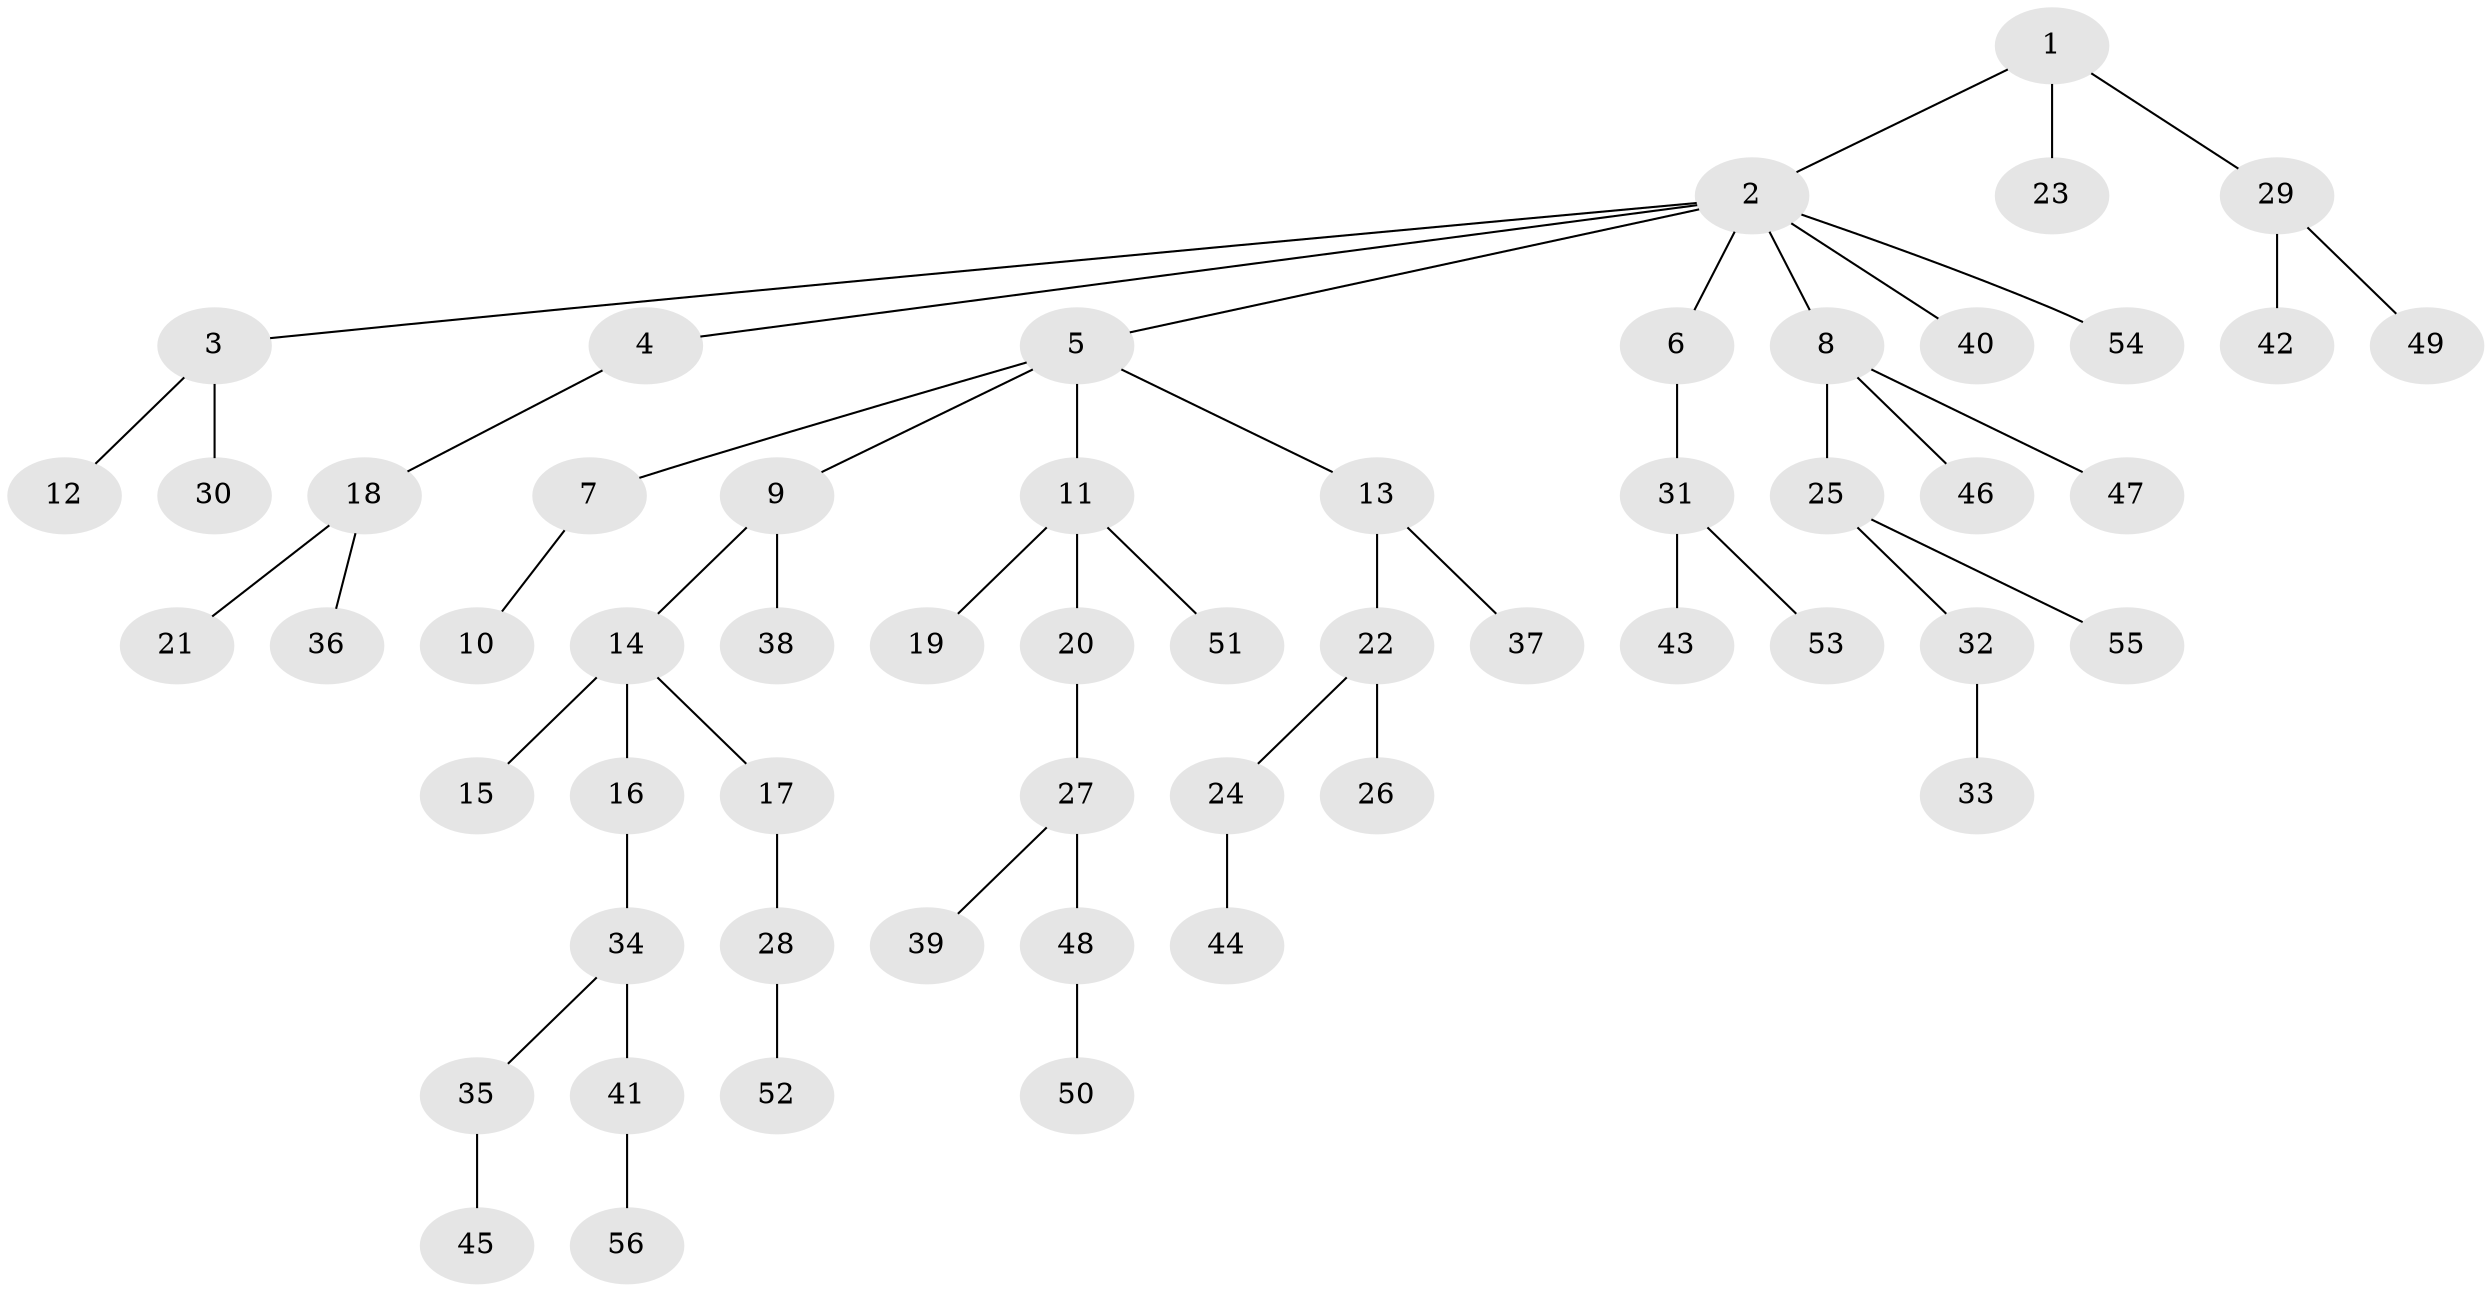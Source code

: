 // Generated by graph-tools (version 1.1) at 2025/26/03/09/25 03:26:33]
// undirected, 56 vertices, 55 edges
graph export_dot {
graph [start="1"]
  node [color=gray90,style=filled];
  1;
  2;
  3;
  4;
  5;
  6;
  7;
  8;
  9;
  10;
  11;
  12;
  13;
  14;
  15;
  16;
  17;
  18;
  19;
  20;
  21;
  22;
  23;
  24;
  25;
  26;
  27;
  28;
  29;
  30;
  31;
  32;
  33;
  34;
  35;
  36;
  37;
  38;
  39;
  40;
  41;
  42;
  43;
  44;
  45;
  46;
  47;
  48;
  49;
  50;
  51;
  52;
  53;
  54;
  55;
  56;
  1 -- 2;
  1 -- 23;
  1 -- 29;
  2 -- 3;
  2 -- 4;
  2 -- 5;
  2 -- 6;
  2 -- 8;
  2 -- 40;
  2 -- 54;
  3 -- 12;
  3 -- 30;
  4 -- 18;
  5 -- 7;
  5 -- 9;
  5 -- 11;
  5 -- 13;
  6 -- 31;
  7 -- 10;
  8 -- 25;
  8 -- 46;
  8 -- 47;
  9 -- 14;
  9 -- 38;
  11 -- 19;
  11 -- 20;
  11 -- 51;
  13 -- 22;
  13 -- 37;
  14 -- 15;
  14 -- 16;
  14 -- 17;
  16 -- 34;
  17 -- 28;
  18 -- 21;
  18 -- 36;
  20 -- 27;
  22 -- 24;
  22 -- 26;
  24 -- 44;
  25 -- 32;
  25 -- 55;
  27 -- 39;
  27 -- 48;
  28 -- 52;
  29 -- 42;
  29 -- 49;
  31 -- 43;
  31 -- 53;
  32 -- 33;
  34 -- 35;
  34 -- 41;
  35 -- 45;
  41 -- 56;
  48 -- 50;
}
